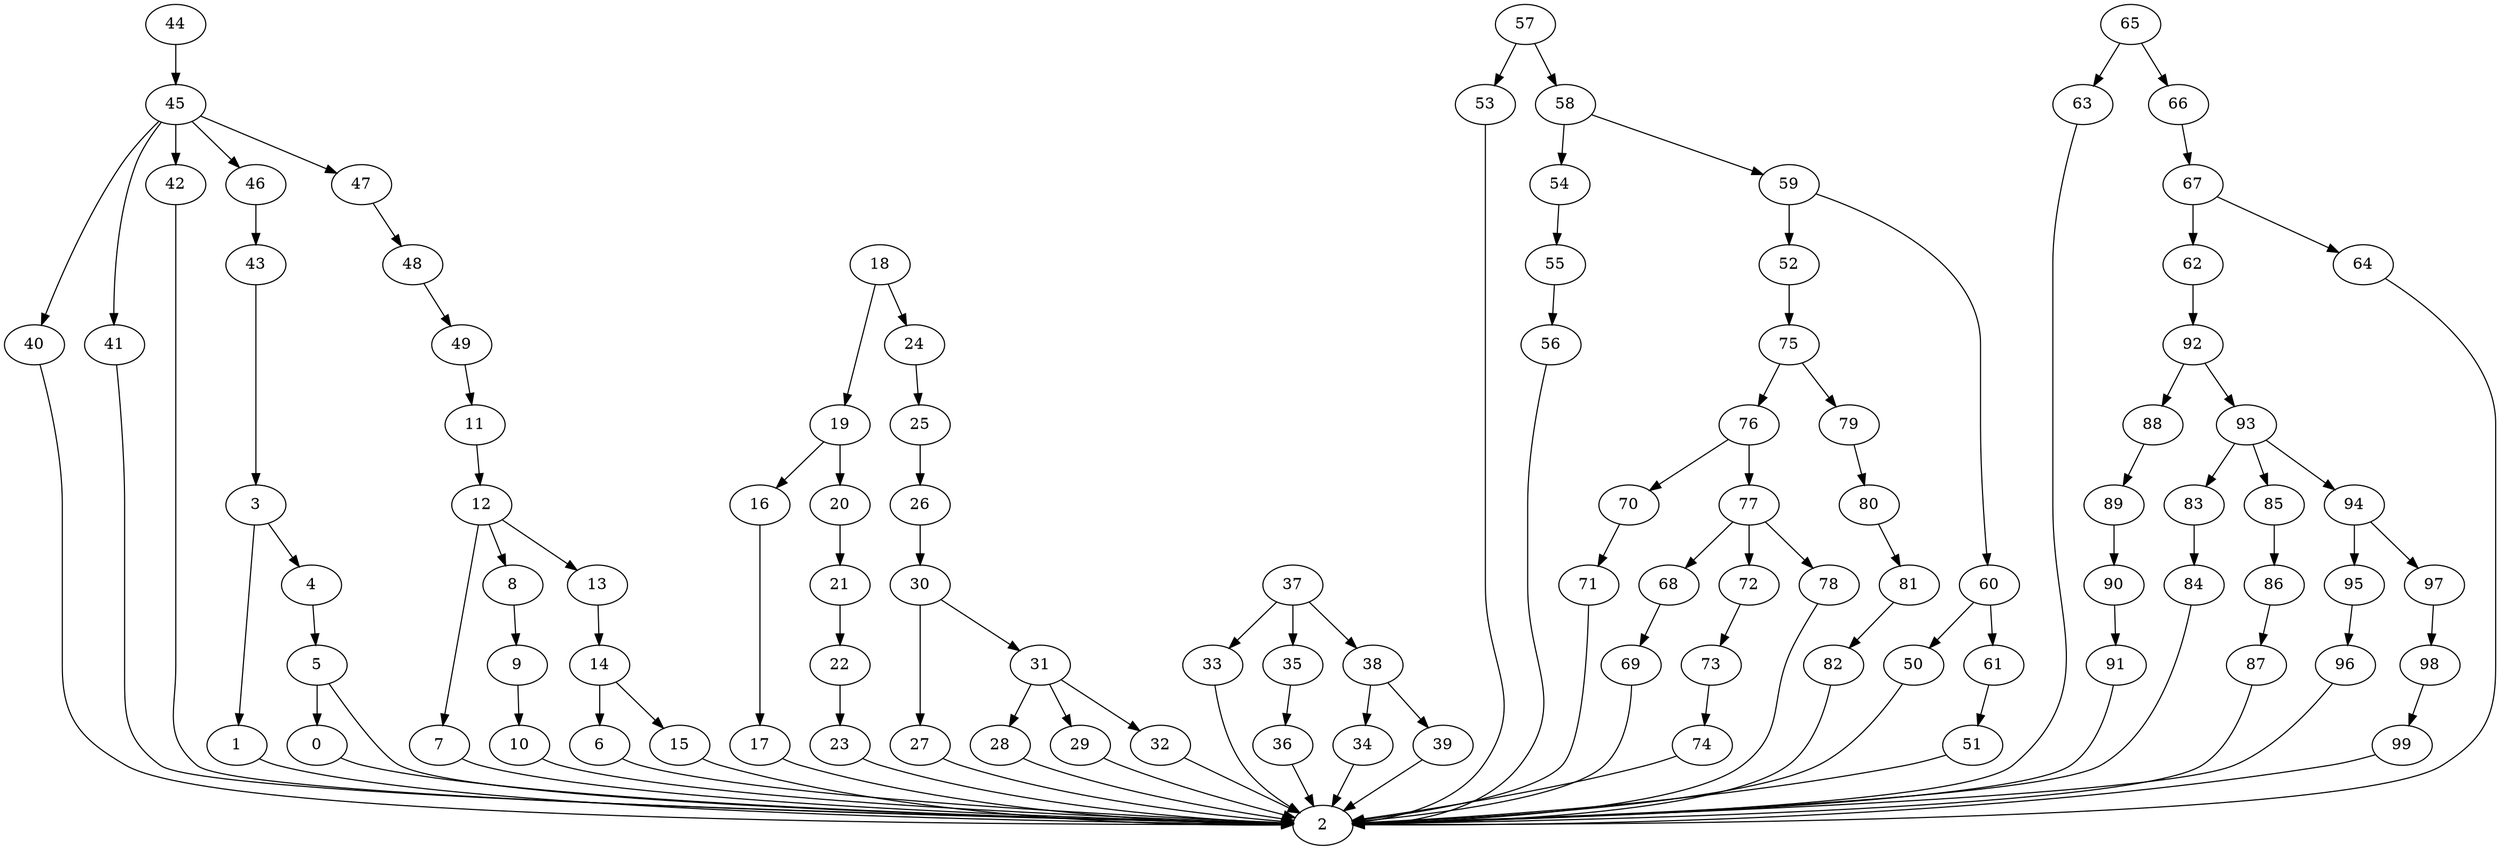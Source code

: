 strict digraph  {
0 [exec=188];
1 [exec=190];
2 [exec=171];
3 [exec=151];
4 [exec=88];
5 [exec=109];
6 [exec=90];
7 [exec=60];
8 [exec=127];
9 [exec=57];
10 [exec=118];
11 [exec=171];
12 [exec=149];
13 [exec=159];
14 [exec=151];
15 [exec=197];
16 [exec=105];
17 [exec=116];
18 [exec=161];
19 [exec=127];
20 [exec=157];
21 [exec=179];
22 [exec=148];
23 [exec=196];
24 [exec=139];
25 [exec=186];
26 [exec=199];
27 [exec=173];
28 [exec=72];
29 [exec=138];
30 [exec=67];
31 [exec=155];
32 [exec=88];
33 [exec=146];
34 [exec=200];
35 [exec=134];
36 [exec=191];
37 [exec=121];
38 [exec=179];
39 [exec=110];
40 [exec=100];
41 [exec=154];
42 [exec=124];
43 [exec=117];
44 [exec=89];
45 [exec=60];
46 [exec=136];
47 [exec=130];
48 [exec=142];
49 [exec=85];
50 [exec=179];
51 [exec=119];
52 [exec=160];
53 [exec=110];
54 [exec=127];
55 [exec=161];
56 [exec=116];
57 [exec=183];
58 [exec=127];
59 [exec=190];
60 [exec=136];
61 [exec=52];
62 [exec=169];
63 [exec=140];
64 [exec=140];
65 [exec=121];
66 [exec=175];
67 [exec=55];
68 [exec=166];
69 [exec=126];
70 [exec=131];
71 [exec=95];
72 [exec=143];
73 [exec=97];
74 [exec=130];
75 [exec=144];
76 [exec=117];
77 [exec=126];
78 [exec=146];
79 [exec=76];
80 [exec=56];
81 [exec=195];
82 [exec=83];
83 [exec=161];
84 [exec=74];
85 [exec=76];
86 [exec=132];
87 [exec=135];
88 [exec=107];
89 [exec=162];
90 [exec=93];
91 [exec=70];
92 [exec=136];
93 [exec=105];
94 [exec=195];
95 [exec=165];
96 [exec=119];
97 [exec=107];
98 [exec=80];
99 [exec=58];
0 -> 2  [comm=8];
1 -> 2  [comm=6];
3 -> 4  [comm=7];
3 -> 1  [comm=20];
4 -> 5  [comm=6];
5 -> 0  [comm=7];
5 -> 2  [comm=20];
6 -> 2  [comm=15];
7 -> 2  [comm=10];
8 -> 9  [comm=15];
9 -> 10  [comm=7];
10 -> 2  [comm=16];
11 -> 12  [comm=17];
12 -> 13  [comm=17];
12 -> 7  [comm=14];
12 -> 8  [comm=16];
13 -> 14  [comm=13];
14 -> 15  [comm=11];
14 -> 6  [comm=15];
15 -> 2  [comm=18];
16 -> 17  [comm=8];
17 -> 2  [comm=9];
18 -> 19  [comm=5];
18 -> 24  [comm=17];
19 -> 20  [comm=7];
19 -> 16  [comm=10];
20 -> 21  [comm=6];
21 -> 22  [comm=16];
22 -> 23  [comm=19];
23 -> 2  [comm=17];
24 -> 25  [comm=6];
25 -> 26  [comm=18];
26 -> 30  [comm=6];
27 -> 2  [comm=16];
28 -> 2  [comm=20];
29 -> 2  [comm=15];
30 -> 31  [comm=18];
30 -> 27  [comm=18];
31 -> 32  [comm=19];
31 -> 28  [comm=5];
31 -> 29  [comm=12];
32 -> 2  [comm=11];
33 -> 2  [comm=13];
34 -> 2  [comm=7];
35 -> 36  [comm=18];
36 -> 2  [comm=12];
37 -> 38  [comm=18];
37 -> 33  [comm=9];
37 -> 35  [comm=5];
38 -> 39  [comm=15];
38 -> 34  [comm=16];
39 -> 2  [comm=13];
40 -> 2  [comm=8];
41 -> 2  [comm=19];
42 -> 2  [comm=8];
43 -> 3  [comm=17];
44 -> 45  [comm=8];
45 -> 46  [comm=15];
45 -> 40  [comm=8];
45 -> 41  [comm=5];
45 -> 42  [comm=20];
45 -> 47  [comm=9];
46 -> 43  [comm=12];
47 -> 48  [comm=17];
48 -> 49  [comm=6];
49 -> 11  [comm=7];
50 -> 2  [comm=8];
51 -> 2  [comm=17];
52 -> 75  [comm=10];
53 -> 2  [comm=5];
54 -> 55  [comm=15];
55 -> 56  [comm=8];
56 -> 2  [comm=5];
57 -> 58  [comm=8];
57 -> 53  [comm=20];
58 -> 59  [comm=14];
58 -> 54  [comm=14];
59 -> 60  [comm=7];
59 -> 52  [comm=6];
60 -> 61  [comm=12];
60 -> 50  [comm=8];
61 -> 51  [comm=8];
62 -> 92  [comm=6];
63 -> 2  [comm=15];
64 -> 2  [comm=10];
65 -> 66  [comm=7];
65 -> 63  [comm=12];
66 -> 67  [comm=10];
67 -> 62  [comm=12];
67 -> 64  [comm=19];
68 -> 69  [comm=17];
69 -> 2  [comm=13];
70 -> 71  [comm=16];
71 -> 2  [comm=17];
72 -> 73  [comm=16];
73 -> 74  [comm=18];
74 -> 2  [comm=7];
75 -> 76  [comm=17];
75 -> 79  [comm=12];
76 -> 77  [comm=18];
76 -> 70  [comm=10];
77 -> 78  [comm=18];
77 -> 68  [comm=20];
77 -> 72  [comm=9];
78 -> 2  [comm=17];
79 -> 80  [comm=9];
80 -> 81  [comm=10];
81 -> 82  [comm=8];
82 -> 2  [comm=20];
83 -> 84  [comm=20];
84 -> 2  [comm=19];
85 -> 86  [comm=10];
86 -> 87  [comm=9];
87 -> 2  [comm=13];
88 -> 89  [comm=11];
89 -> 90  [comm=9];
90 -> 91  [comm=15];
91 -> 2  [comm=12];
92 -> 93  [comm=14];
92 -> 88  [comm=18];
93 -> 94  [comm=13];
93 -> 83  [comm=11];
93 -> 85  [comm=14];
94 -> 95  [comm=5];
94 -> 97  [comm=13];
95 -> 96  [comm=20];
96 -> 2  [comm=17];
97 -> 98  [comm=11];
98 -> 99  [comm=10];
99 -> 2  [comm=16];
}
